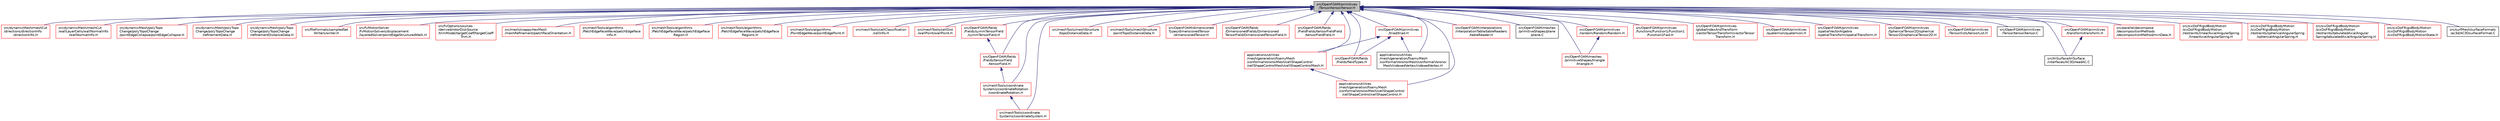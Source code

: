digraph "src/OpenFOAM/primitives/Tensor/tensor/tensor.H"
{
  bgcolor="transparent";
  edge [fontname="Helvetica",fontsize="10",labelfontname="Helvetica",labelfontsize="10"];
  node [fontname="Helvetica",fontsize="10",shape=record];
  Node1 [label="src/OpenFOAM/primitives\l/Tensor/tensor/tensor.H",height=0.2,width=0.4,color="black", fillcolor="grey75", style="filled", fontcolor="black"];
  Node1 -> Node2 [dir="back",color="midnightblue",fontsize="10",style="solid",fontname="Helvetica"];
  Node2 [label="src/dynamicMesh/meshCut\l/directions/directionInfo\l/directionInfo.H",height=0.2,width=0.4,color="red",URL="$a04917.html"];
  Node1 -> Node3 [dir="back",color="midnightblue",fontsize="10",style="solid",fontname="Helvetica"];
  Node3 [label="src/dynamicMesh/meshCut\l/wallLayerCells/wallNormalInfo\l/wallNormalInfo.H",height=0.2,width=0.4,color="red",URL="$a04942.html"];
  Node1 -> Node4 [dir="back",color="midnightblue",fontsize="10",style="solid",fontname="Helvetica"];
  Node4 [label="src/dynamicMesh/polyTopo\lChange/polyTopoChange\l/pointEdgeCollapse/pointEdgeCollapse.H",height=0.2,width=0.4,color="red",URL="$a05014.html"];
  Node1 -> Node5 [dir="back",color="midnightblue",fontsize="10",style="solid",fontname="Helvetica"];
  Node5 [label="src/dynamicMesh/polyTopo\lChange/polyTopoChange\l/refinementData.H",height=0.2,width=0.4,color="red",URL="$a05021.html"];
  Node1 -> Node6 [dir="back",color="midnightblue",fontsize="10",style="solid",fontname="Helvetica"];
  Node6 [label="src/dynamicMesh/polyTopo\lChange/polyTopoChange\l/refinementDistanceData.H",height=0.2,width=0.4,color="red",URL="$a05024.html"];
  Node1 -> Node7 [dir="back",color="midnightblue",fontsize="10",style="solid",fontname="Helvetica"];
  Node7 [label="src/fileFormats/sampledSet\lWriters/writer.H",height=0.2,width=0.4,color="red",URL="$a05149.html"];
  Node1 -> Node8 [dir="back",color="midnightblue",fontsize="10",style="solid",fontname="Helvetica"];
  Node8 [label="src/fvMotionSolver\l/fvMotionSolvers/displacement\l/layeredSolver/pointEdgeStructuredWalk.H",height=0.2,width=0.4,color="red",URL="$a06480.html"];
  Node1 -> Node9 [dir="back",color="midnightblue",fontsize="10",style="solid",fontname="Helvetica"];
  Node9 [label="src/fvOptions/sources\l/derived/rotorDiskSource\l/trimModel/targetCoeff/targetCoeff\lTrim.H",height=0.2,width=0.4,color="red",URL="$a06593.html"];
  Node1 -> Node10 [dir="back",color="midnightblue",fontsize="10",style="solid",fontname="Helvetica"];
  Node10 [label="src/mesh/snappyHexMesh\l/meshRefinement/patchFaceOrientation.H",height=0.2,width=0.4,color="red",URL="$a07406.html"];
  Node1 -> Node11 [dir="back",color="midnightblue",fontsize="10",style="solid",fontname="Helvetica"];
  Node11 [label="src/meshTools/algorithms\l/PatchEdgeFaceWave/patchEdgeFace\lInfo.H",height=0.2,width=0.4,color="red",URL="$a07444.html"];
  Node1 -> Node12 [dir="back",color="midnightblue",fontsize="10",style="solid",fontname="Helvetica"];
  Node12 [label="src/meshTools/algorithms\l/PatchEdgeFaceWave/patchEdgeFace\lRegion.H",height=0.2,width=0.4,color="red",URL="$a07447.html"];
  Node1 -> Node13 [dir="back",color="midnightblue",fontsize="10",style="solid",fontname="Helvetica"];
  Node13 [label="src/meshTools/algorithms\l/PatchEdgeFaceWave/patchEdgeFace\lRegions.H",height=0.2,width=0.4,color="red",URL="$a07450.html"];
  Node1 -> Node14 [dir="back",color="midnightblue",fontsize="10",style="solid",fontname="Helvetica"];
  Node14 [label="src/meshTools/algorithms\l/PointEdgeWave/pointEdgePoint.H",height=0.2,width=0.4,color="red",URL="$a07458.html"];
  Node1 -> Node15 [dir="back",color="midnightblue",fontsize="10",style="solid",fontname="Helvetica"];
  Node15 [label="src/meshTools/cellClassification\l/cellInfo.H",height=0.2,width=0.4,color="red",URL="$a07523.html"];
  Node1 -> Node16 [dir="back",color="midnightblue",fontsize="10",style="solid",fontname="Helvetica"];
  Node16 [label="src/meshTools/cellDist\l/wallPoint/wallPoint.H",height=0.2,width=0.4,color="red",URL="$a07533.html"];
  Node1 -> Node17 [dir="back",color="midnightblue",fontsize="10",style="solid",fontname="Helvetica"];
  Node17 [label="src/meshTools/coordinate\lSystems/coordinateSystem.H",height=0.2,width=0.4,color="red",URL="$a07556.html"];
  Node1 -> Node18 [dir="back",color="midnightblue",fontsize="10",style="solid",fontname="Helvetica"];
  Node18 [label="src/meshTools/coordinate\lSystems/coordinateRotation\l/coordinateRotation.H",height=0.2,width=0.4,color="red",URL="$a07547.html"];
  Node18 -> Node17 [dir="back",color="midnightblue",fontsize="10",style="solid",fontname="Helvetica"];
  Node1 -> Node19 [dir="back",color="midnightblue",fontsize="10",style="solid",fontname="Helvetica"];
  Node19 [label="src/meshTools/meshStructure\l/topoDistanceData.H",height=0.2,width=0.4,color="red",URL="$a07603.html"];
  Node1 -> Node20 [dir="back",color="midnightblue",fontsize="10",style="solid",fontname="Helvetica"];
  Node20 [label="src/meshTools/meshStructure\l/pointTopoDistanceData.H",height=0.2,width=0.4,color="red",URL="$a07600.html"];
  Node1 -> Node21 [dir="back",color="midnightblue",fontsize="10",style="solid",fontname="Helvetica"];
  Node21 [label="src/OpenFOAM/dimensioned\lTypes/dimensionedTensor\l/dimensionedTensor.H",height=0.2,width=0.4,color="red",URL="$a08181.html"];
  Node1 -> Node22 [dir="back",color="midnightblue",fontsize="10",style="solid",fontname="Helvetica"];
  Node22 [label="src/OpenFOAM/fields\l/DimensionedFields/Dimensioned\lTensorField/DimensionedTensorField.H",height=0.2,width=0.4,color="red",URL="$a08214.html",tooltip="Tensor specific part of the implementation of DimensionedField. "];
  Node1 -> Node23 [dir="back",color="midnightblue",fontsize="10",style="solid",fontname="Helvetica"];
  Node23 [label="src/OpenFOAM/fields\l/FieldFields/tensorFieldField\l/tensorFieldField.H",height=0.2,width=0.4,color="red",URL="$a08232.html",tooltip="Specialisation of FieldField<T> for tensor. "];
  Node1 -> Node24 [dir="back",color="midnightblue",fontsize="10",style="solid",fontname="Helvetica"];
  Node24 [label="src/OpenFOAM/fields\l/Fields/fieldTypes.H",height=0.2,width=0.4,color="red",URL="$a08261.html",tooltip="Include the header files for all the primitive types that Fields are instantiated for..."];
  Node1 -> Node25 [dir="back",color="midnightblue",fontsize="10",style="solid",fontname="Helvetica"];
  Node25 [label="src/OpenFOAM/fields\l/Fields/symmTensorField\l/symmTensorField.H",height=0.2,width=0.4,color="red",URL="$a08289.html"];
  Node25 -> Node26 [dir="back",color="midnightblue",fontsize="10",style="solid",fontname="Helvetica"];
  Node26 [label="src/OpenFOAM/fields\l/Fields/tensorField\l/tensorField.H",height=0.2,width=0.4,color="red",URL="$a08297.html"];
  Node26 -> Node18 [dir="back",color="midnightblue",fontsize="10",style="solid",fontname="Helvetica"];
  Node1 -> Node26 [dir="back",color="midnightblue",fontsize="10",style="solid",fontname="Helvetica"];
  Node1 -> Node27 [dir="back",color="midnightblue",fontsize="10",style="solid",fontname="Helvetica"];
  Node27 [label="src/OpenFOAM/interpolations\l/interpolationTable/tableReaders\l/tableReader.H",height=0.2,width=0.4,color="red",URL="$a08547.html"];
  Node1 -> Node28 [dir="back",color="midnightblue",fontsize="10",style="solid",fontname="Helvetica"];
  Node28 [label="src/OpenFOAM/meshes\l/primitiveShapes/plane\l/plane.C",height=0.2,width=0.4,color="black",URL="$a09092.html"];
  Node1 -> Node29 [dir="back",color="midnightblue",fontsize="10",style="solid",fontname="Helvetica"];
  Node29 [label="src/OpenFOAM/meshes\l/primitiveShapes/triangle\l/triangle.H",height=0.2,width=0.4,color="red",URL="$a09109.html"];
  Node1 -> Node30 [dir="back",color="midnightblue",fontsize="10",style="solid",fontname="Helvetica"];
  Node30 [label="src/OpenFOAM/primitives\l/functions/Function1/Function1\l/Function1Fwd.H",height=0.2,width=0.4,color="red",URL="$a09152.html"];
  Node1 -> Node31 [dir="back",color="midnightblue",fontsize="10",style="solid",fontname="Helvetica"];
  Node31 [label="src/OpenFOAM/primitives\l/globalIndexAndTransform\l/vectorTensorTransform/vectorTensor\lTransform.H",height=0.2,width=0.4,color="red",URL="$a09178.html"];
  Node1 -> Node32 [dir="back",color="midnightblue",fontsize="10",style="solid",fontname="Helvetica"];
  Node32 [label="src/OpenFOAM/primitives\l/quaternion/quaternion.H",height=0.2,width=0.4,color="red",URL="$a09232.html"];
  Node1 -> Node33 [dir="back",color="midnightblue",fontsize="10",style="solid",fontname="Helvetica"];
  Node33 [label="src/OpenFOAM/primitives\l/random/Random/Random.H",height=0.2,width=0.4,color="red",URL="$a09239.html"];
  Node33 -> Node29 [dir="back",color="midnightblue",fontsize="10",style="solid",fontname="Helvetica"];
  Node1 -> Node34 [dir="back",color="midnightblue",fontsize="10",style="solid",fontname="Helvetica"];
  Node34 [label="src/OpenFOAM/primitives\l/spatialVectorAlgebra\l/spatialTransform/spatialTransform.H",height=0.2,width=0.4,color="red",URL="$a09280.html"];
  Node1 -> Node35 [dir="back",color="midnightblue",fontsize="10",style="solid",fontname="Helvetica"];
  Node35 [label="src/OpenFOAM/primitives\l/SphericalTensor2D/spherical\lTensor2D/sphericalTensor2D.H",height=0.2,width=0.4,color="red",URL="$a09295.html"];
  Node1 -> Node36 [dir="back",color="midnightblue",fontsize="10",style="solid",fontname="Helvetica"];
  Node36 [label="src/OpenFOAM/primitives\l/Tensor/lists/tensorList.H",height=0.2,width=0.4,color="red",URL="$a09355.html"];
  Node1 -> Node37 [dir="back",color="midnightblue",fontsize="10",style="solid",fontname="Helvetica"];
  Node37 [label="src/OpenFOAM/primitives\l/Tensor/tensor/tensor.C",height=0.2,width=0.4,color="black",URL="$a09357.html"];
  Node1 -> Node38 [dir="back",color="midnightblue",fontsize="10",style="solid",fontname="Helvetica"];
  Node38 [label="src/OpenFOAM/primitives\l/transform/transform.H",height=0.2,width=0.4,color="red",URL="$a09365.html",tooltip="3D tensor transformation operations. "];
  Node38 -> Node39 [dir="back",color="midnightblue",fontsize="10",style="solid",fontname="Helvetica"];
  Node39 [label="src/triSurface/triSurface\l/interfaces/AC3D/readAC.C",height=0.2,width=0.4,color="black",URL="$a10621.html",tooltip="Reader for .ac files generated by AC3D. "];
  Node1 -> Node40 [dir="back",color="midnightblue",fontsize="10",style="solid",fontname="Helvetica"];
  Node40 [label="src/OpenFOAM/primitives\l/triad/triad.H",height=0.2,width=0.4,color="red",URL="$a09367.html"];
  Node40 -> Node24 [dir="back",color="midnightblue",fontsize="10",style="solid",fontname="Helvetica"];
  Node40 -> Node41 [dir="back",color="midnightblue",fontsize="10",style="solid",fontname="Helvetica"];
  Node41 [label="applications/utilities\l/mesh/generation/foamyMesh\l/conformalVoronoiMesh/cellShapeControl\l/cellShapeControlMesh/cellShapeControlMesh.H",height=0.2,width=0.4,color="red",URL="$a04129.html"];
  Node41 -> Node42 [dir="back",color="midnightblue",fontsize="10",style="solid",fontname="Helvetica"];
  Node42 [label="applications/utilities\l/mesh/generation/foamyMesh\l/conformalVoronoiMesh/cellShapeControl\l/cellShapeControl/cellShapeControl.H",height=0.2,width=0.4,color="red",URL="$a04126.html"];
  Node40 -> Node43 [dir="back",color="midnightblue",fontsize="10",style="solid",fontname="Helvetica"];
  Node43 [label="applications/utilities\l/mesh/generation/foamyMesh\l/conformalVoronoiMesh/conformalVoronoi\lMesh/indexedVertex/indexedVertex.H",height=0.2,width=0.4,color="black",URL="$a04192.html"];
  Node1 -> Node44 [dir="back",color="midnightblue",fontsize="10",style="solid",fontname="Helvetica"];
  Node44 [label="src/parallel/decompose\l/decompositionMethods\l/decompositionMethod/minData.H",height=0.2,width=0.4,color="red",URL="$a09449.html"];
  Node1 -> Node45 [dir="back",color="midnightblue",fontsize="10",style="solid",fontname="Helvetica"];
  Node45 [label="src/sixDoFRigidBodyMotion\l/sixDoFRigidBodyMotion\l/restraints/linearAxialAngularSpring\l/linearAxialAngularSpring.H",height=0.2,width=0.4,color="red",URL="$a09739.html"];
  Node1 -> Node46 [dir="back",color="midnightblue",fontsize="10",style="solid",fontname="Helvetica"];
  Node46 [label="src/sixDoFRigidBodyMotion\l/sixDoFRigidBodyMotion\l/restraints/sphericalAngularSpring\l/sphericalAngularSpring.H",height=0.2,width=0.4,color="red",URL="$a09941.html"];
  Node1 -> Node47 [dir="back",color="midnightblue",fontsize="10",style="solid",fontname="Helvetica"];
  Node47 [label="src/sixDoFRigidBodyMotion\l/sixDoFRigidBodyMotion\l/restraints/tabulatedAxialAngular\lSpring/tabulatedAxialAngularSpring.H",height=0.2,width=0.4,color="red",URL="$a09943.html"];
  Node1 -> Node48 [dir="back",color="midnightblue",fontsize="10",style="solid",fontname="Helvetica"];
  Node48 [label="src/sixDoFRigidBodyMotion\l/sixDoFRigidBodyMotion\l/sixDoFRigidBodyMotionState.H",height=0.2,width=0.4,color="red",URL="$a09949.html"];
  Node1 -> Node49 [dir="back",color="midnightblue",fontsize="10",style="solid",fontname="Helvetica"];
  Node49 [label="src/surfMesh/surfaceFormats\l/ac3d/AC3DsurfaceFormat.C",height=0.2,width=0.4,color="black",URL="$a09972.html"];
  Node1 -> Node39 [dir="back",color="midnightblue",fontsize="10",style="solid",fontname="Helvetica"];
  Node1 -> Node42 [dir="back",color="midnightblue",fontsize="10",style="solid",fontname="Helvetica"];
  Node1 -> Node41 [dir="back",color="midnightblue",fontsize="10",style="solid",fontname="Helvetica"];
  Node1 -> Node43 [dir="back",color="midnightblue",fontsize="10",style="solid",fontname="Helvetica"];
}
